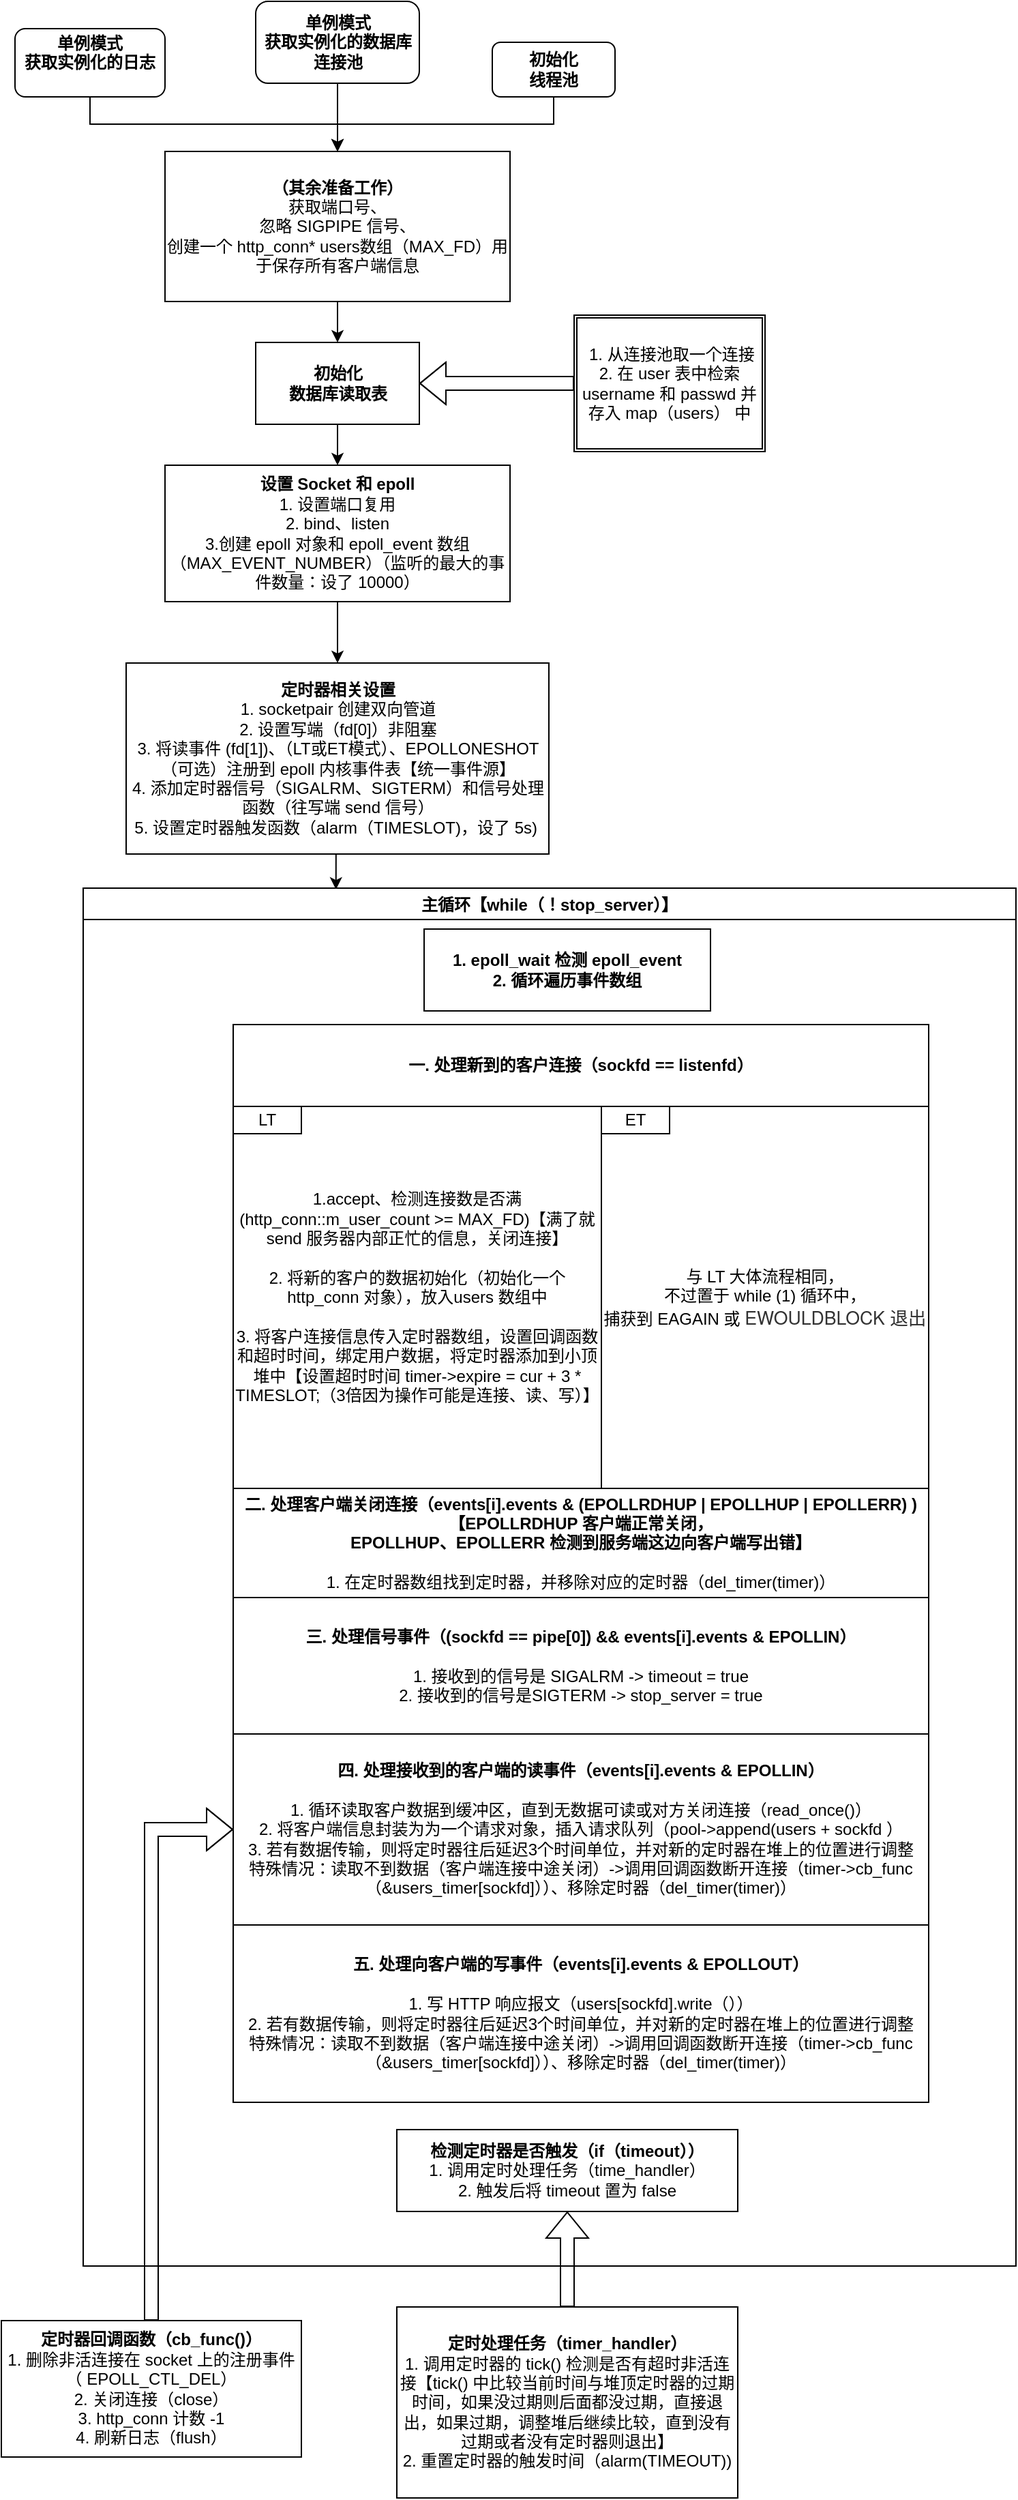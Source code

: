 <mxfile version="16.5.1" type="device"><diagram id="C5RBs43oDa-KdzZeNtuy" name="Page-1"><mxGraphModel dx="811" dy="811" grid="1" gridSize="10" guides="1" tooltips="1" connect="1" arrows="1" fold="1" page="1" pageScale="1" pageWidth="827" pageHeight="1169" math="0" shadow="0"><root><mxCell id="WIyWlLk6GJQsqaUBKTNV-0"/><mxCell id="WIyWlLk6GJQsqaUBKTNV-1" parent="WIyWlLk6GJQsqaUBKTNV-0"/><mxCell id="ISFAQYjyX35qEze6TsZg-0" style="edgeStyle=orthogonalEdgeStyle;rounded=0;orthogonalLoop=1;jettySize=auto;html=1;" edge="1" parent="WIyWlLk6GJQsqaUBKTNV-1" source="WIyWlLk6GJQsqaUBKTNV-3" target="jKFDbApcWyh083Vbzk9M-0"><mxGeometry relative="1" as="geometry"/></mxCell><mxCell id="WIyWlLk6GJQsqaUBKTNV-3" value="&lt;div&gt;&lt;span style=&quot;font-family: &amp;#34;comic sans ms&amp;#34;&quot;&gt;&lt;b&gt;单例模式&lt;/b&gt;&lt;/span&gt;&lt;/div&gt;&lt;div&gt;&lt;span style=&quot;font-family: &amp;#34;comic sans ms&amp;#34;&quot;&gt;&lt;b&gt;获取实例化的日志&lt;/b&gt;&lt;/span&gt;&lt;/div&gt;&lt;font face=&quot;Comic Sans MS&quot;&gt;&lt;br&gt;&lt;/font&gt;" style="rounded=1;whiteSpace=wrap;html=1;fontSize=12;glass=0;strokeWidth=1;shadow=0;align=center;" parent="WIyWlLk6GJQsqaUBKTNV-1" vertex="1"><mxGeometry x="20" y="50" width="110" height="50" as="geometry"/></mxCell><mxCell id="ISFAQYjyX35qEze6TsZg-3" style="edgeStyle=orthogonalEdgeStyle;rounded=0;orthogonalLoop=1;jettySize=auto;html=1;exitX=0.5;exitY=1;exitDx=0;exitDy=0;" edge="1" parent="WIyWlLk6GJQsqaUBKTNV-1" source="jKFDbApcWyh083Vbzk9M-0" target="jKFDbApcWyh083Vbzk9M-4"><mxGeometry relative="1" as="geometry"/></mxCell><mxCell id="jKFDbApcWyh083Vbzk9M-0" value="&lt;b&gt;（其余准备工作）&lt;/b&gt;&lt;br&gt;获取端口号、&lt;br&gt;忽略 SIGPIPE 信号、&lt;br&gt;创建一个 http_conn* users数组（MAX_FD）用于保存所有客户端信息" style="rounded=0;whiteSpace=wrap;html=1;" parent="WIyWlLk6GJQsqaUBKTNV-1" vertex="1"><mxGeometry x="130" y="140" width="253" height="110" as="geometry"/></mxCell><mxCell id="ISFAQYjyX35qEze6TsZg-1" style="edgeStyle=orthogonalEdgeStyle;rounded=0;orthogonalLoop=1;jettySize=auto;html=1;" edge="1" parent="WIyWlLk6GJQsqaUBKTNV-1" source="jKFDbApcWyh083Vbzk9M-1" target="jKFDbApcWyh083Vbzk9M-0"><mxGeometry relative="1" as="geometry"/></mxCell><mxCell id="jKFDbApcWyh083Vbzk9M-1" value="&lt;b&gt;单例模式&lt;br&gt;获取实例化的数据库连接池&lt;/b&gt;" style="rounded=1;whiteSpace=wrap;html=1;" parent="WIyWlLk6GJQsqaUBKTNV-1" vertex="1"><mxGeometry x="196.5" y="30" width="120" height="60" as="geometry"/></mxCell><mxCell id="ISFAQYjyX35qEze6TsZg-2" style="edgeStyle=orthogonalEdgeStyle;rounded=0;orthogonalLoop=1;jettySize=auto;html=1;entryX=0.5;entryY=0;entryDx=0;entryDy=0;" edge="1" parent="WIyWlLk6GJQsqaUBKTNV-1" source="jKFDbApcWyh083Vbzk9M-2" target="jKFDbApcWyh083Vbzk9M-0"><mxGeometry relative="1" as="geometry"/></mxCell><mxCell id="jKFDbApcWyh083Vbzk9M-2" value="&lt;b&gt;初始化&lt;br&gt;线程池&lt;/b&gt;" style="rounded=1;whiteSpace=wrap;html=1;" parent="WIyWlLk6GJQsqaUBKTNV-1" vertex="1"><mxGeometry x="370" y="60" width="90" height="40" as="geometry"/></mxCell><mxCell id="ISFAQYjyX35qEze6TsZg-4" style="edgeStyle=orthogonalEdgeStyle;rounded=0;orthogonalLoop=1;jettySize=auto;html=1;exitX=0.5;exitY=1;exitDx=0;exitDy=0;entryX=0.5;entryY=0;entryDx=0;entryDy=0;" edge="1" parent="WIyWlLk6GJQsqaUBKTNV-1" source="jKFDbApcWyh083Vbzk9M-4" target="jKFDbApcWyh083Vbzk9M-15"><mxGeometry relative="1" as="geometry"/></mxCell><mxCell id="jKFDbApcWyh083Vbzk9M-4" value="&lt;b&gt;初始化&lt;br&gt;数据库读取表&lt;/b&gt;" style="rounded=0;whiteSpace=wrap;html=1;" parent="WIyWlLk6GJQsqaUBKTNV-1" vertex="1"><mxGeometry x="196.5" y="280" width="120" height="60" as="geometry"/></mxCell><mxCell id="ISFAQYjyX35qEze6TsZg-11" style="edgeStyle=orthogonalEdgeStyle;shape=flexArrow;rounded=0;orthogonalLoop=1;jettySize=auto;html=1;exitX=0;exitY=0.5;exitDx=0;exitDy=0;" edge="1" parent="WIyWlLk6GJQsqaUBKTNV-1" source="jKFDbApcWyh083Vbzk9M-13" target="jKFDbApcWyh083Vbzk9M-4"><mxGeometry relative="1" as="geometry"><Array as="points"><mxPoint x="390" y="310"/><mxPoint x="390" y="310"/></Array></mxGeometry></mxCell><mxCell id="jKFDbApcWyh083Vbzk9M-13" value="&amp;nbsp;1. 从连接池取一个连接&lt;br&gt;2. 在 user 表中检索username 和 passwd 并存入 map（users） 中" style="shape=ext;double=1;rounded=0;whiteSpace=wrap;html=1;" parent="WIyWlLk6GJQsqaUBKTNV-1" vertex="1"><mxGeometry x="430" y="260" width="140" height="100" as="geometry"/></mxCell><mxCell id="ISFAQYjyX35qEze6TsZg-5" style="edgeStyle=orthogonalEdgeStyle;rounded=0;orthogonalLoop=1;jettySize=auto;html=1;exitX=0.5;exitY=1;exitDx=0;exitDy=0;entryX=0.5;entryY=0;entryDx=0;entryDy=0;" edge="1" parent="WIyWlLk6GJQsqaUBKTNV-1" source="jKFDbApcWyh083Vbzk9M-15" target="jKFDbApcWyh083Vbzk9M-16"><mxGeometry relative="1" as="geometry"/></mxCell><mxCell id="jKFDbApcWyh083Vbzk9M-15" value="&lt;b&gt;设置 Socket 和 epoll&lt;/b&gt;&lt;br&gt;1. 设置端口复用&lt;br&gt;2. bind、listen&lt;br&gt;3.创建 epoll 对象和 epoll_event 数组（MAX_EVENT_NUMBER）（监听的最大的事件数量：设了 10000）" style="rounded=0;whiteSpace=wrap;html=1;" parent="WIyWlLk6GJQsqaUBKTNV-1" vertex="1"><mxGeometry x="130" y="370" width="253" height="100" as="geometry"/></mxCell><mxCell id="ISFAQYjyX35qEze6TsZg-6" style="edgeStyle=orthogonalEdgeStyle;rounded=0;orthogonalLoop=1;jettySize=auto;html=1;exitX=0.5;exitY=1;exitDx=0;exitDy=0;entryX=0.271;entryY=0.001;entryDx=0;entryDy=0;entryPerimeter=0;" edge="1" parent="WIyWlLk6GJQsqaUBKTNV-1" source="jKFDbApcWyh083Vbzk9M-16" target="jKFDbApcWyh083Vbzk9M-39"><mxGeometry relative="1" as="geometry"/></mxCell><mxCell id="jKFDbApcWyh083Vbzk9M-16" value="&lt;b&gt;定时器相关设置&lt;/b&gt;&lt;br&gt;1. socketpair 创建双向管道&lt;br&gt;2. 设置写端（fd[0]）非阻塞&lt;br&gt;3. 将读事件 (fd[1])、（LT或ET模式）、EPOLLONESHOT（可选）注册到 epoll 内核事件表【统一事件源】&lt;br&gt;4. 添加定时器信号（SIGALRM、SIGTERM）和信号处理函数（往写端 send 信号）&lt;br&gt;5. 设置定时器触发函数（alarm（TIMESLOT)，设了 5s)&amp;nbsp;" style="rounded=0;whiteSpace=wrap;html=1;" parent="WIyWlLk6GJQsqaUBKTNV-1" vertex="1"><mxGeometry x="101.5" y="515" width="310" height="140" as="geometry"/></mxCell><mxCell id="jKFDbApcWyh083Vbzk9M-39" value="主循环【while（！stop_server）】" style="swimlane;" parent="WIyWlLk6GJQsqaUBKTNV-1" vertex="1"><mxGeometry x="70" y="680" width="684" height="1010" as="geometry"><mxRectangle x="110" y="710" width="130" height="23" as="alternateBounds"/></mxGeometry></mxCell><mxCell id="jKFDbApcWyh083Vbzk9M-45" value="&lt;b&gt;1. epoll_wait 检测 epoll_event&lt;br&gt;2. 循环遍历事件数组&lt;/b&gt;" style="whiteSpace=wrap;html=1;" parent="jKFDbApcWyh083Vbzk9M-39" vertex="1"><mxGeometry x="250" y="30" width="210" height="60" as="geometry"/></mxCell><mxCell id="jKFDbApcWyh083Vbzk9M-46" value="&lt;b&gt;一. 处理新到的客户连接（sockfd == listenfd）&lt;/b&gt;" style="whiteSpace=wrap;html=1;" parent="jKFDbApcWyh083Vbzk9M-39" vertex="1"><mxGeometry x="110" y="100" width="510" height="60" as="geometry"/></mxCell><mxCell id="jKFDbApcWyh083Vbzk9M-40" value="1.accept、检测连接数是否满(http_conn::m_user_count &amp;gt;= MAX_FD)【满了就 send 服务器内部正忙的信息，关闭连接】&lt;br&gt;&lt;br&gt;2. 将新的客户的数据初始化（初始化一个 http_conn 对象），放入users 数组中&lt;br&gt;&lt;br&gt;3.&amp;nbsp;将客户连接信息传入定时器数组，设置回调函数和超时时间，绑定用户数据，将定时器添加到小顶堆中【设置超时时间 timer-&amp;gt;expire = cur + 3 * TIMESLOT;（3倍因为操作可能是连接、读、写）】" style="rounded=0;whiteSpace=wrap;html=1;" parent="jKFDbApcWyh083Vbzk9M-39" vertex="1"><mxGeometry x="110" y="160" width="270" height="280" as="geometry"/></mxCell><mxCell id="jKFDbApcWyh083Vbzk9M-41" value="与 LT 大体流程相同，&lt;br&gt;不过置于 while (1) 循环中，&lt;br&gt;捕获到 EAGAIN 或&amp;nbsp;&lt;span style=&quot;color: rgb(51 , 51 , 51) ; font-family: &amp;#34;pingfang sc&amp;#34; , &amp;#34;microsoft yahei&amp;#34; , &amp;#34;helvetica neue&amp;#34; , &amp;#34;helvetica&amp;#34; , &amp;#34;arial&amp;#34; , sans-serif ; font-size: 13.333px ; background-color: rgb(255 , 255 , 255)&quot;&gt;EWOULDBLOCK 退出&lt;/span&gt;" style="rounded=0;whiteSpace=wrap;html=1;" parent="jKFDbApcWyh083Vbzk9M-39" vertex="1"><mxGeometry x="380" y="160" width="240" height="280" as="geometry"/></mxCell><mxCell id="jKFDbApcWyh083Vbzk9M-42" value="LT" style="rounded=0;whiteSpace=wrap;html=1;" parent="jKFDbApcWyh083Vbzk9M-39" vertex="1"><mxGeometry x="110" y="160" width="50" height="20" as="geometry"/></mxCell><mxCell id="jKFDbApcWyh083Vbzk9M-48" value="ET" style="rounded=0;whiteSpace=wrap;html=1;" parent="jKFDbApcWyh083Vbzk9M-39" vertex="1"><mxGeometry x="380" y="160" width="50" height="20" as="geometry"/></mxCell><mxCell id="jKFDbApcWyh083Vbzk9M-55" value="&lt;b&gt;二. 处理客户端关闭连接（events[i].events &amp;amp; (&lt;span class=&quot;notion-enable-hover&quot;&gt;EPOLLRDHUP&lt;/span&gt; | &lt;span class=&quot;notion-enable-hover&quot;&gt;EPOLLHUP&lt;/span&gt; | &lt;span class=&quot;notion-enable-hover&quot;&gt;EPOLLERR&lt;/span&gt;) )&lt;br&gt;【EPOLLRDHUP 客户端正常关闭，&lt;br&gt;EPOLLHUP、EPOLLERR 检测到服务端这边向客户端写出错】&lt;/b&gt;&lt;br&gt;&lt;br&gt;1. 在定时器数组找到定时器，并移除对应的定时器（del_timer(timer)）" style="rounded=0;whiteSpace=wrap;html=1;" parent="jKFDbApcWyh083Vbzk9M-39" vertex="1"><mxGeometry x="110" y="440" width="510" height="80" as="geometry"/></mxCell><mxCell id="jKFDbApcWyh083Vbzk9M-56" value="&lt;b&gt;三. 处理信号事件（(sockfd == pipe[0]) &amp;amp;&amp;amp; events[i].events &amp;amp; EPOLLIN）&lt;/b&gt;&lt;br&gt;&lt;br&gt;1. 接收到的信号是 SIGALRM -&amp;gt; timeout = true&lt;br&gt;2. 接收到的信号是SIGTERM -&amp;gt; stop_server = true" style="whiteSpace=wrap;html=1;" parent="jKFDbApcWyh083Vbzk9M-39" vertex="1"><mxGeometry x="110" y="520" width="510" height="100" as="geometry"/></mxCell><mxCell id="jKFDbApcWyh083Vbzk9M-57" value="&lt;b&gt;四. 处理接收到的客户端的读事件（&lt;/b&gt;&lt;b&gt;events[i].events &amp;amp; EPOLLIN）&lt;/b&gt;&lt;br&gt;&lt;br&gt;1. 循环读取客户数据到缓冲区，直到无数据可读或对方关闭连接（read_once()）&lt;br&gt;2. 将客户端信息封装为为一个请求对象，插入请求队列（pool-&amp;gt;append(users + sockfd ）&lt;br&gt;3. 若有数据传输，则将定时器往后延迟3个时间单位，并对新的定时器在堆上的位置进行调整&lt;br&gt;特殊情况：读取不到数据（客户端连接中途关闭）-&amp;gt;调用回调函数断开连接（timer-&amp;gt;cb_func（&amp;amp;users_timer[sockfd]））、移除定时器（del_timer(timer)）" style="whiteSpace=wrap;html=1;" parent="jKFDbApcWyh083Vbzk9M-39" vertex="1"><mxGeometry x="110" y="620" width="510" height="140" as="geometry"/></mxCell><mxCell id="jKFDbApcWyh083Vbzk9M-59" value="&lt;b&gt;五. 处理向客户端的写事件（&lt;/b&gt;&lt;b&gt;events[i].events &amp;amp; EPOLLOUT）&lt;/b&gt;&lt;br&gt;&lt;br&gt;&lt;span&gt;1. 写 HTTP 响应报文（users[sockfd].write（））&lt;/span&gt;&lt;br&gt;&lt;span&gt;2.&amp;nbsp;&lt;/span&gt;若有数据传输，则将定时器往后延迟3个时间单位，并对新的定时器在堆上的位置进行调整&lt;br&gt;&lt;span&gt;特殊情况：读取不到数据（客户端连接中途关闭）-&amp;gt;调用回调函数断开连接（timer-&amp;gt;cb_func（&amp;amp;users_timer[sockfd]））、移除定时器（del_timer(timer)）&lt;/span&gt;" style="whiteSpace=wrap;html=1;" parent="jKFDbApcWyh083Vbzk9M-39" vertex="1"><mxGeometry x="110" y="760" width="510" height="130" as="geometry"/></mxCell><mxCell id="jKFDbApcWyh083Vbzk9M-62" value="&lt;b&gt;检测定时器是否触发（if（timeout））&lt;/b&gt;&lt;br&gt;1. 调用定时处理任务（time_handler）&lt;br&gt;2. 触发后将 timeout 置为 false" style="rounded=0;whiteSpace=wrap;html=1;" parent="jKFDbApcWyh083Vbzk9M-39" vertex="1"><mxGeometry x="230" y="910" width="250" height="60" as="geometry"/></mxCell><mxCell id="ISFAQYjyX35qEze6TsZg-12" style="edgeStyle=orthogonalEdgeStyle;shape=flexArrow;rounded=0;orthogonalLoop=1;jettySize=auto;html=1;entryX=0;entryY=0.5;entryDx=0;entryDy=0;" edge="1" parent="WIyWlLk6GJQsqaUBKTNV-1" source="jKFDbApcWyh083Vbzk9M-49" target="jKFDbApcWyh083Vbzk9M-57"><mxGeometry relative="1" as="geometry"/></mxCell><mxCell id="jKFDbApcWyh083Vbzk9M-49" value="&lt;b&gt;定时器回调函数（cb_func()）&lt;/b&gt;&lt;br&gt;1. 删除非活连接在 socket 上的注册事件（ EPOLL_CTL_DEL）&lt;br&gt;2. 关闭连接（close）&lt;br&gt;3. http_conn 计数 -1&lt;br&gt;4. 刷新日志（flush）" style="rounded=0;whiteSpace=wrap;html=1;" parent="WIyWlLk6GJQsqaUBKTNV-1" vertex="1"><mxGeometry x="10" y="1730" width="220" height="100" as="geometry"/></mxCell><mxCell id="ISFAQYjyX35qEze6TsZg-17" style="edgeStyle=orthogonalEdgeStyle;shape=flexArrow;rounded=0;orthogonalLoop=1;jettySize=auto;html=1;" edge="1" parent="WIyWlLk6GJQsqaUBKTNV-1" source="ISFAQYjyX35qEze6TsZg-13" target="jKFDbApcWyh083Vbzk9M-62"><mxGeometry relative="1" as="geometry"/></mxCell><mxCell id="ISFAQYjyX35qEze6TsZg-13" value="&lt;b&gt;定时处理任务（timer_handler）&lt;/b&gt;&lt;br&gt;1. 调用定时器的 tick() 检测是否有超时非活连接【tick() 中比较当前时间与堆顶定时器的过期时间，如果没过期则后面都没过期，直接退出，如果过期，调整堆后继续比较，直到没有过期或者没有定时器则退出】&lt;br&gt;2. 重置定时器的触发时间（alarm(TIMEOUT))" style="whiteSpace=wrap;html=1;" vertex="1" parent="WIyWlLk6GJQsqaUBKTNV-1"><mxGeometry x="300" y="1720" width="250" height="140" as="geometry"/></mxCell></root></mxGraphModel></diagram></mxfile>